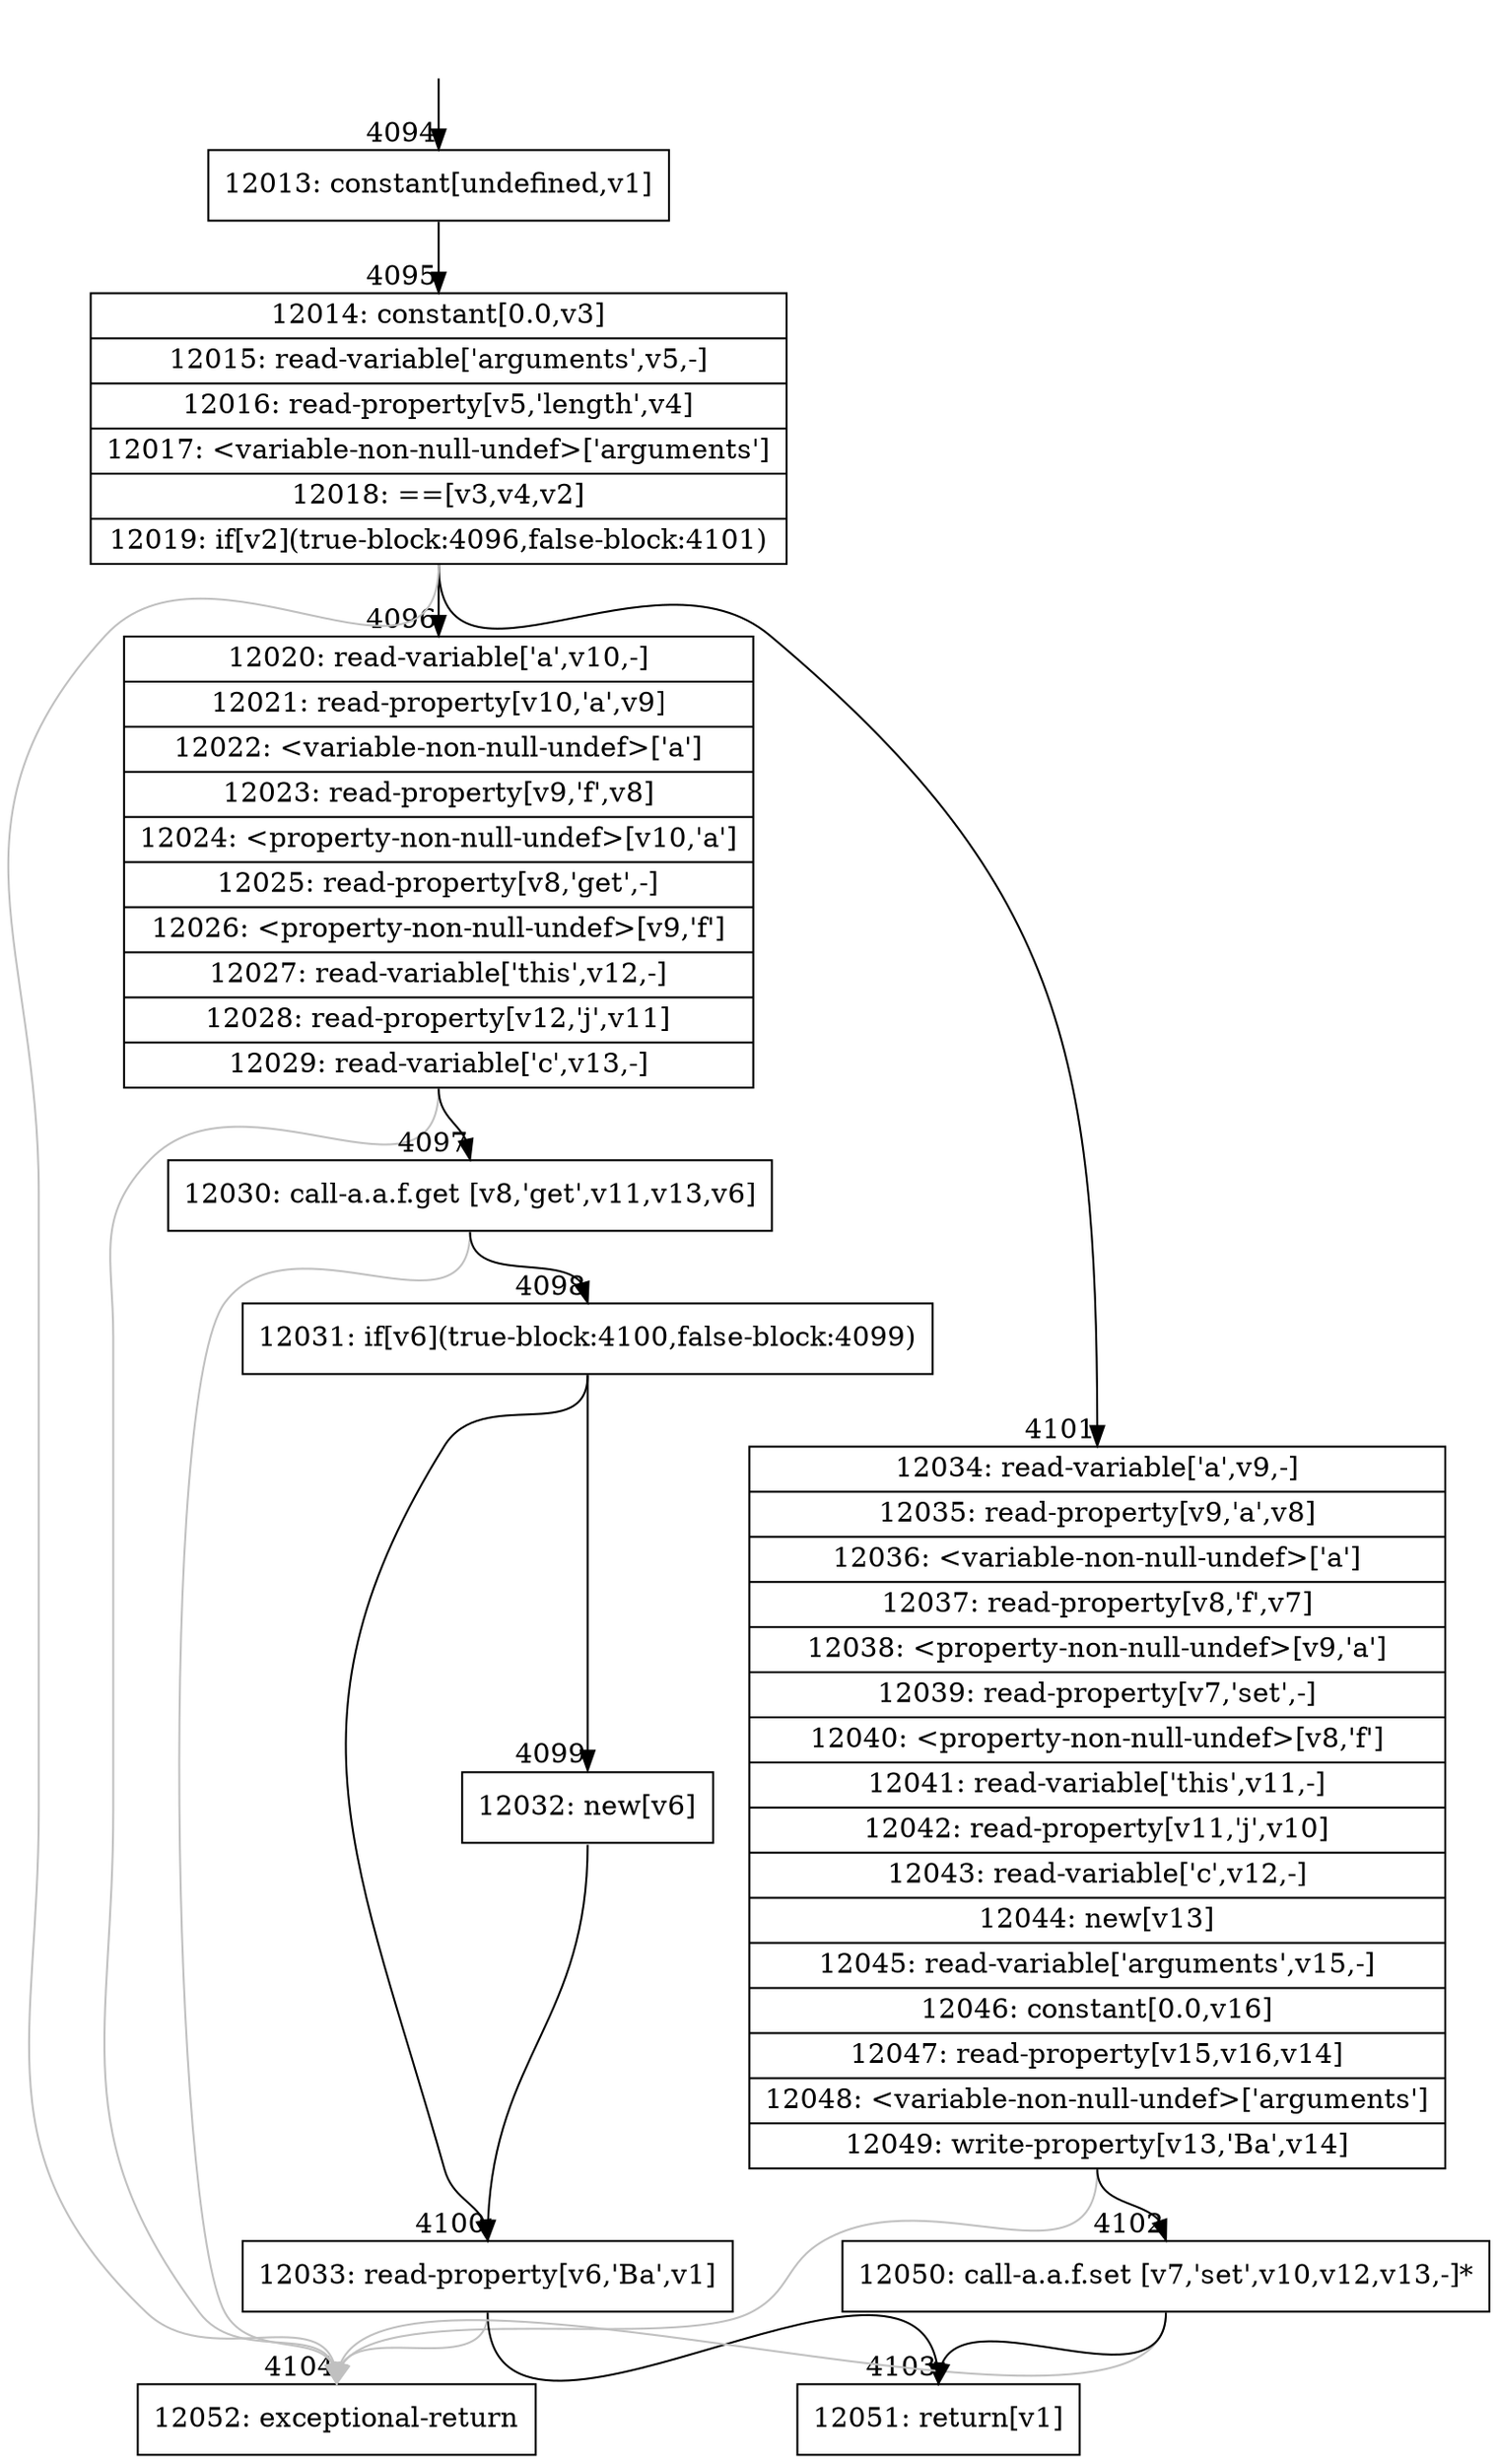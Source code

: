 digraph {
rankdir="TD"
BB_entry341[shape=none,label=""];
BB_entry341 -> BB4094 [tailport=s, headport=n, headlabel="    4094"]
BB4094 [shape=record label="{12013: constant[undefined,v1]}" ] 
BB4094 -> BB4095 [tailport=s, headport=n, headlabel="      4095"]
BB4095 [shape=record label="{12014: constant[0.0,v3]|12015: read-variable['arguments',v5,-]|12016: read-property[v5,'length',v4]|12017: \<variable-non-null-undef\>['arguments']|12018: ==[v3,v4,v2]|12019: if[v2](true-block:4096,false-block:4101)}" ] 
BB4095 -> BB4096 [tailport=s, headport=n, headlabel="      4096"]
BB4095 -> BB4101 [tailport=s, headport=n, headlabel="      4101"]
BB4095 -> BB4104 [tailport=s, headport=n, color=gray, headlabel="      4104"]
BB4096 [shape=record label="{12020: read-variable['a',v10,-]|12021: read-property[v10,'a',v9]|12022: \<variable-non-null-undef\>['a']|12023: read-property[v9,'f',v8]|12024: \<property-non-null-undef\>[v10,'a']|12025: read-property[v8,'get',-]|12026: \<property-non-null-undef\>[v9,'f']|12027: read-variable['this',v12,-]|12028: read-property[v12,'j',v11]|12029: read-variable['c',v13,-]}" ] 
BB4096 -> BB4097 [tailport=s, headport=n, headlabel="      4097"]
BB4096 -> BB4104 [tailport=s, headport=n, color=gray]
BB4097 [shape=record label="{12030: call-a.a.f.get [v8,'get',v11,v13,v6]}" ] 
BB4097 -> BB4098 [tailport=s, headport=n, headlabel="      4098"]
BB4097 -> BB4104 [tailport=s, headport=n, color=gray]
BB4098 [shape=record label="{12031: if[v6](true-block:4100,false-block:4099)}" ] 
BB4098 -> BB4100 [tailport=s, headport=n, headlabel="      4100"]
BB4098 -> BB4099 [tailport=s, headport=n, headlabel="      4099"]
BB4099 [shape=record label="{12032: new[v6]}" ] 
BB4099 -> BB4100 [tailport=s, headport=n]
BB4100 [shape=record label="{12033: read-property[v6,'Ba',v1]}" ] 
BB4100 -> BB4103 [tailport=s, headport=n, headlabel="      4103"]
BB4100 -> BB4104 [tailport=s, headport=n, color=gray]
BB4101 [shape=record label="{12034: read-variable['a',v9,-]|12035: read-property[v9,'a',v8]|12036: \<variable-non-null-undef\>['a']|12037: read-property[v8,'f',v7]|12038: \<property-non-null-undef\>[v9,'a']|12039: read-property[v7,'set',-]|12040: \<property-non-null-undef\>[v8,'f']|12041: read-variable['this',v11,-]|12042: read-property[v11,'j',v10]|12043: read-variable['c',v12,-]|12044: new[v13]|12045: read-variable['arguments',v15,-]|12046: constant[0.0,v16]|12047: read-property[v15,v16,v14]|12048: \<variable-non-null-undef\>['arguments']|12049: write-property[v13,'Ba',v14]}" ] 
BB4101 -> BB4102 [tailport=s, headport=n, headlabel="      4102"]
BB4101 -> BB4104 [tailport=s, headport=n, color=gray]
BB4102 [shape=record label="{12050: call-a.a.f.set [v7,'set',v10,v12,v13,-]*}" ] 
BB4102 -> BB4103 [tailport=s, headport=n]
BB4102 -> BB4104 [tailport=s, headport=n, color=gray]
BB4103 [shape=record label="{12051: return[v1]}" ] 
BB4104 [shape=record label="{12052: exceptional-return}" ] 
}
